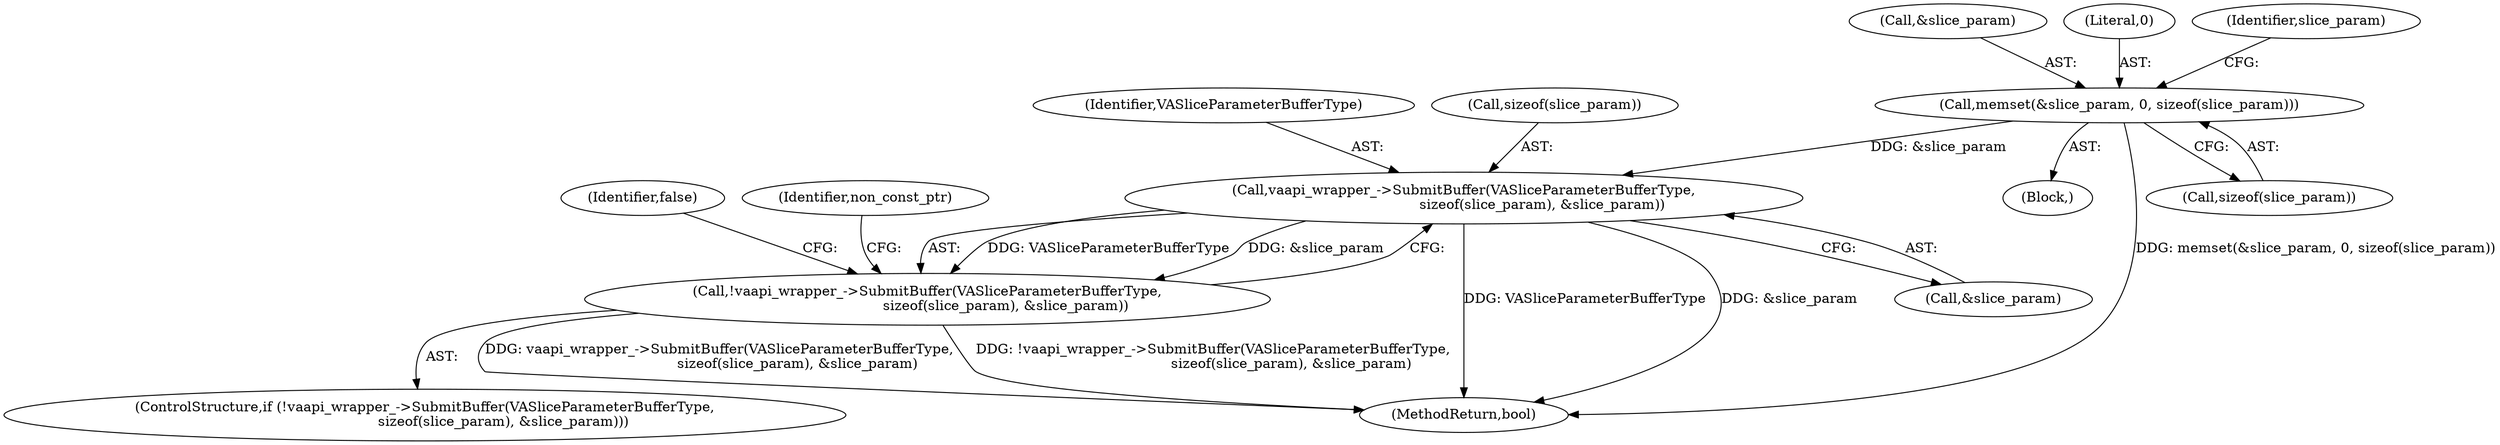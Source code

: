 digraph "0_Chrome_70340ce072cee8a0bdcddb5f312d32567b2269f6_15@API" {
"1000112" [label="(Call,memset(&slice_param, 0, sizeof(slice_param)))"];
"1000474" [label="(Call,vaapi_wrapper_->SubmitBuffer(VASliceParameterBufferType,\n                                    sizeof(slice_param), &slice_param))"];
"1000473" [label="(Call,!vaapi_wrapper_->SubmitBuffer(VASliceParameterBufferType,\n                                    sizeof(slice_param), &slice_param))"];
"1000473" [label="(Call,!vaapi_wrapper_->SubmitBuffer(VASliceParameterBufferType,\n                                    sizeof(slice_param), &slice_param))"];
"1000475" [label="(Identifier,VASliceParameterBufferType)"];
"1000481" [label="(Identifier,false)"];
"1000108" [label="(Block,)"];
"1000113" [label="(Call,&slice_param)"];
"1000112" [label="(Call,memset(&slice_param, 0, sizeof(slice_param)))"];
"1000493" [label="(MethodReturn,bool)"];
"1000115" [label="(Literal,0)"];
"1000478" [label="(Call,&slice_param)"];
"1000476" [label="(Call,sizeof(slice_param))"];
"1000472" [label="(ControlStructure,if (!vaapi_wrapper_->SubmitBuffer(VASliceParameterBufferType,\n                                    sizeof(slice_param), &slice_param)))"];
"1000484" [label="(Identifier,non_const_ptr)"];
"1000116" [label="(Call,sizeof(slice_param))"];
"1000120" [label="(Identifier,slice_param)"];
"1000474" [label="(Call,vaapi_wrapper_->SubmitBuffer(VASliceParameterBufferType,\n                                    sizeof(slice_param), &slice_param))"];
"1000112" -> "1000108"  [label="AST: "];
"1000112" -> "1000116"  [label="CFG: "];
"1000113" -> "1000112"  [label="AST: "];
"1000115" -> "1000112"  [label="AST: "];
"1000116" -> "1000112"  [label="AST: "];
"1000120" -> "1000112"  [label="CFG: "];
"1000112" -> "1000493"  [label="DDG: memset(&slice_param, 0, sizeof(slice_param))"];
"1000112" -> "1000474"  [label="DDG: &slice_param"];
"1000474" -> "1000473"  [label="AST: "];
"1000474" -> "1000478"  [label="CFG: "];
"1000475" -> "1000474"  [label="AST: "];
"1000476" -> "1000474"  [label="AST: "];
"1000478" -> "1000474"  [label="AST: "];
"1000473" -> "1000474"  [label="CFG: "];
"1000474" -> "1000493"  [label="DDG: VASliceParameterBufferType"];
"1000474" -> "1000493"  [label="DDG: &slice_param"];
"1000474" -> "1000473"  [label="DDG: VASliceParameterBufferType"];
"1000474" -> "1000473"  [label="DDG: &slice_param"];
"1000473" -> "1000472"  [label="AST: "];
"1000481" -> "1000473"  [label="CFG: "];
"1000484" -> "1000473"  [label="CFG: "];
"1000473" -> "1000493"  [label="DDG: vaapi_wrapper_->SubmitBuffer(VASliceParameterBufferType,\n                                    sizeof(slice_param), &slice_param)"];
"1000473" -> "1000493"  [label="DDG: !vaapi_wrapper_->SubmitBuffer(VASliceParameterBufferType,\n                                    sizeof(slice_param), &slice_param)"];
}
